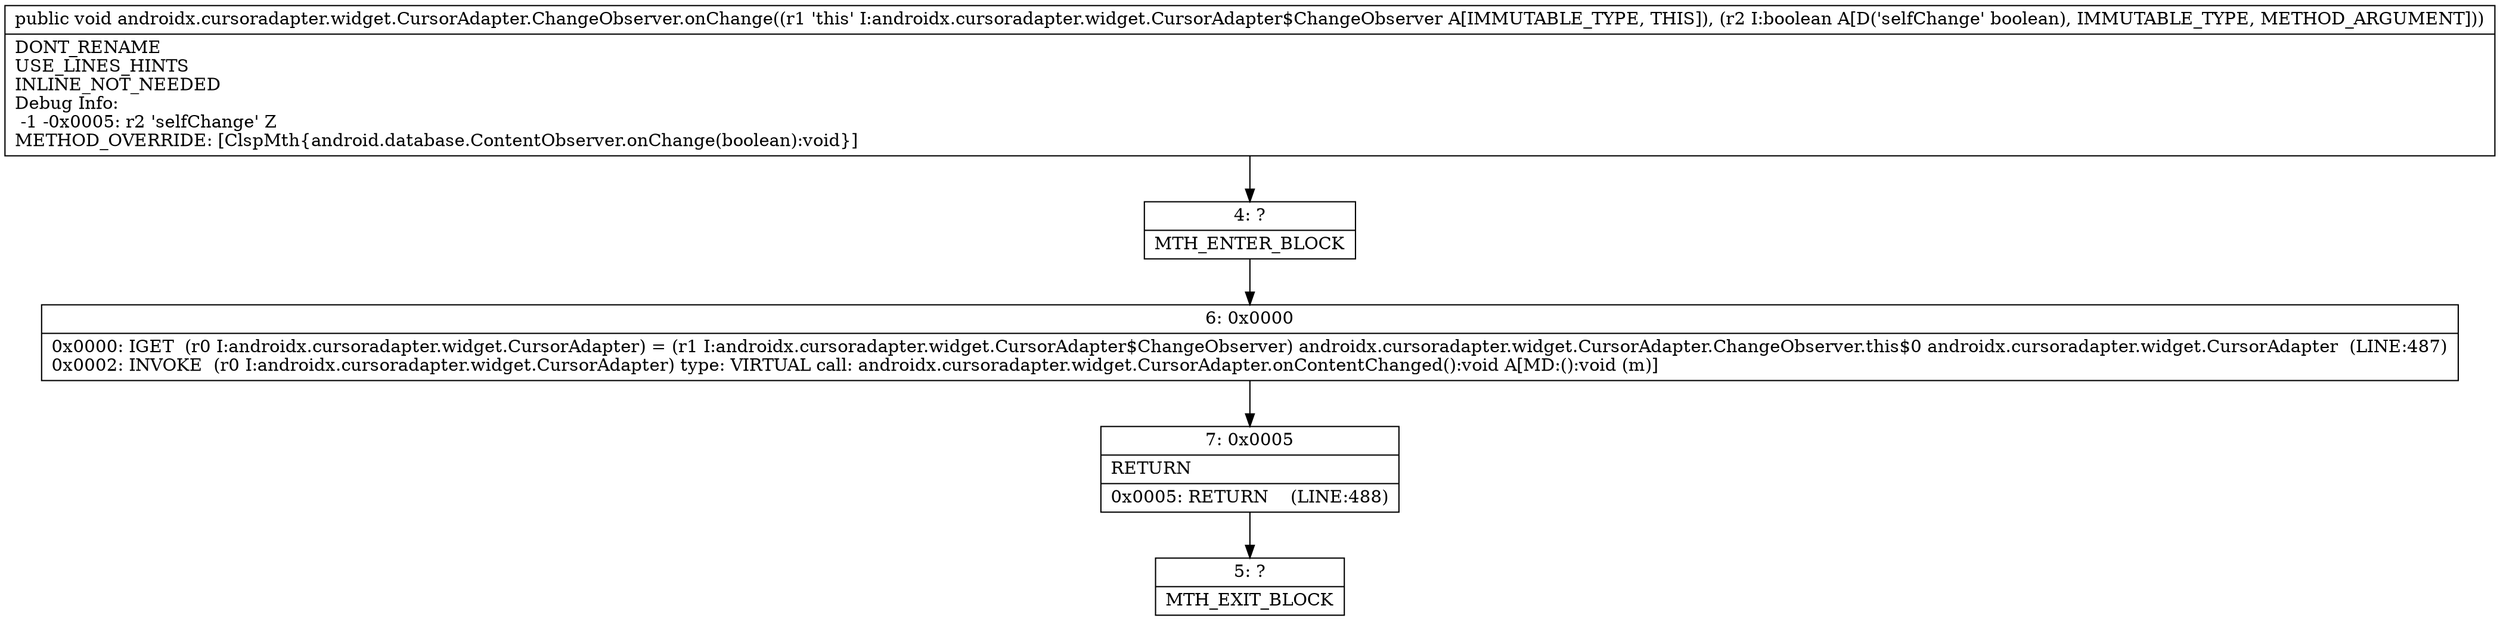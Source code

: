digraph "CFG forandroidx.cursoradapter.widget.CursorAdapter.ChangeObserver.onChange(Z)V" {
Node_4 [shape=record,label="{4\:\ ?|MTH_ENTER_BLOCK\l}"];
Node_6 [shape=record,label="{6\:\ 0x0000|0x0000: IGET  (r0 I:androidx.cursoradapter.widget.CursorAdapter) = (r1 I:androidx.cursoradapter.widget.CursorAdapter$ChangeObserver) androidx.cursoradapter.widget.CursorAdapter.ChangeObserver.this$0 androidx.cursoradapter.widget.CursorAdapter  (LINE:487)\l0x0002: INVOKE  (r0 I:androidx.cursoradapter.widget.CursorAdapter) type: VIRTUAL call: androidx.cursoradapter.widget.CursorAdapter.onContentChanged():void A[MD:():void (m)]\l}"];
Node_7 [shape=record,label="{7\:\ 0x0005|RETURN\l|0x0005: RETURN    (LINE:488)\l}"];
Node_5 [shape=record,label="{5\:\ ?|MTH_EXIT_BLOCK\l}"];
MethodNode[shape=record,label="{public void androidx.cursoradapter.widget.CursorAdapter.ChangeObserver.onChange((r1 'this' I:androidx.cursoradapter.widget.CursorAdapter$ChangeObserver A[IMMUTABLE_TYPE, THIS]), (r2 I:boolean A[D('selfChange' boolean), IMMUTABLE_TYPE, METHOD_ARGUMENT]))  | DONT_RENAME\lUSE_LINES_HINTS\lINLINE_NOT_NEEDED\lDebug Info:\l  \-1 \-0x0005: r2 'selfChange' Z\lMETHOD_OVERRIDE: [ClspMth\{android.database.ContentObserver.onChange(boolean):void\}]\l}"];
MethodNode -> Node_4;Node_4 -> Node_6;
Node_6 -> Node_7;
Node_7 -> Node_5;
}

